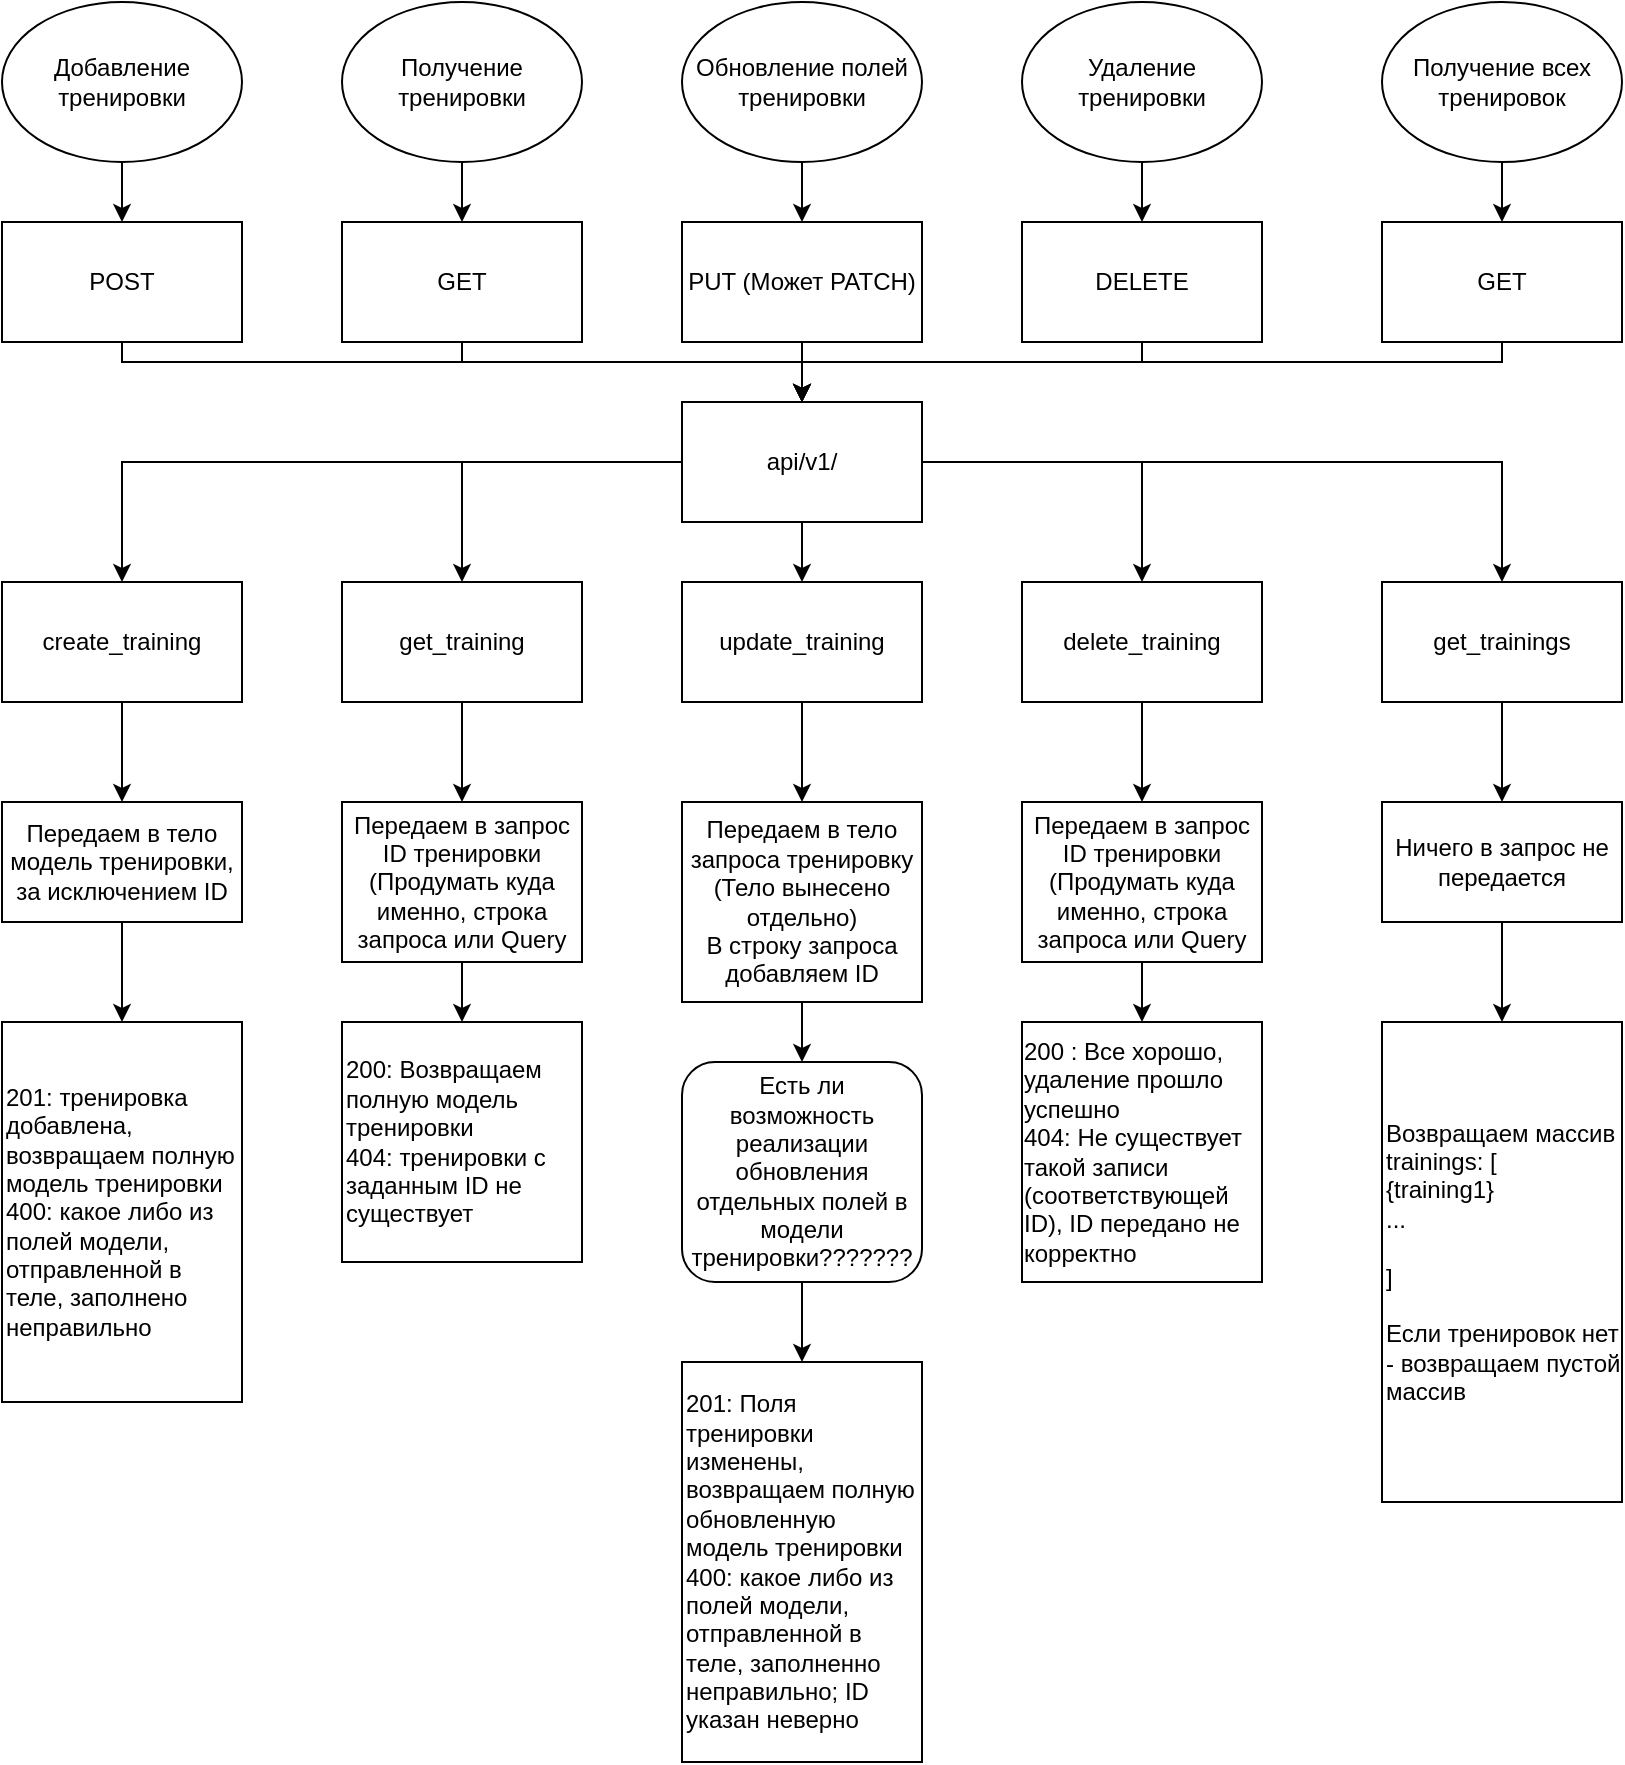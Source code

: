 <mxfile version="21.2.8" type="device" pages="2">
  <diagram name="Страница 1" id="DLbtYKVgdWk_i1spElcp">
    <mxGraphModel dx="1098" dy="838" grid="1" gridSize="10" guides="1" tooltips="1" connect="1" arrows="1" fold="1" page="1" pageScale="1" pageWidth="827" pageHeight="1169" math="0" shadow="0">
      <root>
        <mxCell id="0" />
        <mxCell id="1" parent="0" />
        <mxCell id="ePm7NoNLflwhsm37VKu2-29" style="edgeStyle=orthogonalEdgeStyle;rounded=0;orthogonalLoop=1;jettySize=auto;html=1;" edge="1" parent="1" source="ePm7NoNLflwhsm37VKu2-2" target="ePm7NoNLflwhsm37VKu2-19">
          <mxGeometry relative="1" as="geometry">
            <Array as="points">
              <mxPoint x="69" y="260" />
              <mxPoint x="409" y="260" />
            </Array>
          </mxGeometry>
        </mxCell>
        <mxCell id="ePm7NoNLflwhsm37VKu2-2" value="POST" style="rounded=0;whiteSpace=wrap;html=1;" vertex="1" parent="1">
          <mxGeometry x="9" y="190" width="120" height="60" as="geometry" />
        </mxCell>
        <mxCell id="ePm7NoNLflwhsm37VKu2-28" style="edgeStyle=orthogonalEdgeStyle;rounded=0;orthogonalLoop=1;jettySize=auto;html=1;entryX=0.5;entryY=0;entryDx=0;entryDy=0;" edge="1" parent="1" source="ePm7NoNLflwhsm37VKu2-3" target="ePm7NoNLflwhsm37VKu2-19">
          <mxGeometry relative="1" as="geometry">
            <Array as="points">
              <mxPoint x="239" y="260" />
              <mxPoint x="409" y="260" />
            </Array>
          </mxGeometry>
        </mxCell>
        <mxCell id="ePm7NoNLflwhsm37VKu2-3" value="GET" style="rounded=0;whiteSpace=wrap;html=1;" vertex="1" parent="1">
          <mxGeometry x="179" y="190" width="120" height="60" as="geometry" />
        </mxCell>
        <mxCell id="ePm7NoNLflwhsm37VKu2-27" value="" style="edgeStyle=orthogonalEdgeStyle;rounded=0;orthogonalLoop=1;jettySize=auto;html=1;" edge="1" parent="1" source="ePm7NoNLflwhsm37VKu2-4" target="ePm7NoNLflwhsm37VKu2-19">
          <mxGeometry relative="1" as="geometry" />
        </mxCell>
        <mxCell id="ePm7NoNLflwhsm37VKu2-4" value="PUT (Может PATCH)" style="rounded=0;whiteSpace=wrap;html=1;" vertex="1" parent="1">
          <mxGeometry x="349" y="190" width="120" height="60" as="geometry" />
        </mxCell>
        <mxCell id="ePm7NoNLflwhsm37VKu2-30" style="edgeStyle=orthogonalEdgeStyle;rounded=0;orthogonalLoop=1;jettySize=auto;html=1;" edge="1" parent="1" source="ePm7NoNLflwhsm37VKu2-5" target="ePm7NoNLflwhsm37VKu2-19">
          <mxGeometry relative="1" as="geometry">
            <Array as="points">
              <mxPoint x="579" y="260" />
              <mxPoint x="409" y="260" />
            </Array>
          </mxGeometry>
        </mxCell>
        <mxCell id="ePm7NoNLflwhsm37VKu2-5" value="DELETE" style="rounded=0;whiteSpace=wrap;html=1;" vertex="1" parent="1">
          <mxGeometry x="519" y="190" width="120" height="60" as="geometry" />
        </mxCell>
        <mxCell id="ePm7NoNLflwhsm37VKu2-12" value="" style="edgeStyle=orthogonalEdgeStyle;rounded=0;orthogonalLoop=1;jettySize=auto;html=1;" edge="1" parent="1" source="ePm7NoNLflwhsm37VKu2-6" target="ePm7NoNLflwhsm37VKu2-2">
          <mxGeometry relative="1" as="geometry" />
        </mxCell>
        <mxCell id="ePm7NoNLflwhsm37VKu2-6" value="Добавление тренировки" style="ellipse;whiteSpace=wrap;html=1;" vertex="1" parent="1">
          <mxGeometry x="9" y="80" width="120" height="80" as="geometry" />
        </mxCell>
        <mxCell id="ePm7NoNLflwhsm37VKu2-13" value="" style="edgeStyle=orthogonalEdgeStyle;rounded=0;orthogonalLoop=1;jettySize=auto;html=1;" edge="1" parent="1" source="ePm7NoNLflwhsm37VKu2-7" target="ePm7NoNLflwhsm37VKu2-3">
          <mxGeometry relative="1" as="geometry" />
        </mxCell>
        <mxCell id="ePm7NoNLflwhsm37VKu2-7" value="Получение тренировки" style="ellipse;whiteSpace=wrap;html=1;" vertex="1" parent="1">
          <mxGeometry x="179" y="80" width="120" height="80" as="geometry" />
        </mxCell>
        <mxCell id="ePm7NoNLflwhsm37VKu2-14" value="" style="edgeStyle=orthogonalEdgeStyle;rounded=0;orthogonalLoop=1;jettySize=auto;html=1;" edge="1" parent="1" source="ePm7NoNLflwhsm37VKu2-8" target="ePm7NoNLflwhsm37VKu2-4">
          <mxGeometry relative="1" as="geometry" />
        </mxCell>
        <mxCell id="ePm7NoNLflwhsm37VKu2-8" value="Обновление полей тренировки" style="ellipse;whiteSpace=wrap;html=1;" vertex="1" parent="1">
          <mxGeometry x="349" y="80" width="120" height="80" as="geometry" />
        </mxCell>
        <mxCell id="ePm7NoNLflwhsm37VKu2-15" value="" style="edgeStyle=orthogonalEdgeStyle;rounded=0;orthogonalLoop=1;jettySize=auto;html=1;" edge="1" parent="1" source="ePm7NoNLflwhsm37VKu2-9" target="ePm7NoNLflwhsm37VKu2-5">
          <mxGeometry relative="1" as="geometry" />
        </mxCell>
        <mxCell id="ePm7NoNLflwhsm37VKu2-9" value="Удаление тренировки" style="ellipse;whiteSpace=wrap;html=1;" vertex="1" parent="1">
          <mxGeometry x="519" y="80" width="120" height="80" as="geometry" />
        </mxCell>
        <mxCell id="ePm7NoNLflwhsm37VKu2-16" value="" style="edgeStyle=orthogonalEdgeStyle;rounded=0;orthogonalLoop=1;jettySize=auto;html=1;" edge="1" parent="1" source="ePm7NoNLflwhsm37VKu2-10" target="ePm7NoNLflwhsm37VKu2-11">
          <mxGeometry relative="1" as="geometry" />
        </mxCell>
        <mxCell id="ePm7NoNLflwhsm37VKu2-10" value="Получение всех тренировок" style="ellipse;whiteSpace=wrap;html=1;" vertex="1" parent="1">
          <mxGeometry x="699" y="80" width="120" height="80" as="geometry" />
        </mxCell>
        <mxCell id="ePm7NoNLflwhsm37VKu2-31" style="edgeStyle=orthogonalEdgeStyle;rounded=0;orthogonalLoop=1;jettySize=auto;html=1;" edge="1" parent="1" source="ePm7NoNLflwhsm37VKu2-11" target="ePm7NoNLflwhsm37VKu2-19">
          <mxGeometry relative="1" as="geometry">
            <Array as="points">
              <mxPoint x="759" y="260" />
              <mxPoint x="409" y="260" />
            </Array>
          </mxGeometry>
        </mxCell>
        <mxCell id="ePm7NoNLflwhsm37VKu2-11" value="GET" style="rounded=0;whiteSpace=wrap;html=1;" vertex="1" parent="1">
          <mxGeometry x="699" y="190" width="120" height="60" as="geometry" />
        </mxCell>
        <mxCell id="ePm7NoNLflwhsm37VKu2-32" style="edgeStyle=orthogonalEdgeStyle;rounded=0;orthogonalLoop=1;jettySize=auto;html=1;" edge="1" parent="1" source="ePm7NoNLflwhsm37VKu2-19" target="ePm7NoNLflwhsm37VKu2-22">
          <mxGeometry relative="1" as="geometry" />
        </mxCell>
        <mxCell id="ePm7NoNLflwhsm37VKu2-33" style="edgeStyle=orthogonalEdgeStyle;rounded=0;orthogonalLoop=1;jettySize=auto;html=1;" edge="1" parent="1" source="ePm7NoNLflwhsm37VKu2-19" target="ePm7NoNLflwhsm37VKu2-23">
          <mxGeometry relative="1" as="geometry" />
        </mxCell>
        <mxCell id="ePm7NoNLflwhsm37VKu2-34" value="" style="edgeStyle=orthogonalEdgeStyle;rounded=0;orthogonalLoop=1;jettySize=auto;html=1;" edge="1" parent="1" source="ePm7NoNLflwhsm37VKu2-19" target="ePm7NoNLflwhsm37VKu2-24">
          <mxGeometry relative="1" as="geometry" />
        </mxCell>
        <mxCell id="ePm7NoNLflwhsm37VKu2-35" style="edgeStyle=orthogonalEdgeStyle;rounded=0;orthogonalLoop=1;jettySize=auto;html=1;" edge="1" parent="1" source="ePm7NoNLflwhsm37VKu2-19" target="ePm7NoNLflwhsm37VKu2-25">
          <mxGeometry relative="1" as="geometry" />
        </mxCell>
        <mxCell id="ePm7NoNLflwhsm37VKu2-36" style="edgeStyle=orthogonalEdgeStyle;rounded=0;orthogonalLoop=1;jettySize=auto;html=1;entryX=0.5;entryY=0;entryDx=0;entryDy=0;" edge="1" parent="1" source="ePm7NoNLflwhsm37VKu2-19" target="ePm7NoNLflwhsm37VKu2-26">
          <mxGeometry relative="1" as="geometry" />
        </mxCell>
        <mxCell id="ePm7NoNLflwhsm37VKu2-19" value="api/v1/" style="rounded=0;whiteSpace=wrap;html=1;" vertex="1" parent="1">
          <mxGeometry x="349" y="280" width="120" height="60" as="geometry" />
        </mxCell>
        <mxCell id="ePm7NoNLflwhsm37VKu2-43" value="" style="edgeStyle=orthogonalEdgeStyle;rounded=0;orthogonalLoop=1;jettySize=auto;html=1;" edge="1" parent="1" source="ePm7NoNLflwhsm37VKu2-22" target="ePm7NoNLflwhsm37VKu2-38">
          <mxGeometry relative="1" as="geometry" />
        </mxCell>
        <mxCell id="ePm7NoNLflwhsm37VKu2-22" value="create_training" style="rounded=0;whiteSpace=wrap;html=1;" vertex="1" parent="1">
          <mxGeometry x="9" y="370" width="120" height="60" as="geometry" />
        </mxCell>
        <mxCell id="ePm7NoNLflwhsm37VKu2-44" value="" style="edgeStyle=orthogonalEdgeStyle;rounded=0;orthogonalLoop=1;jettySize=auto;html=1;" edge="1" parent="1" source="ePm7NoNLflwhsm37VKu2-23" target="ePm7NoNLflwhsm37VKu2-39">
          <mxGeometry relative="1" as="geometry" />
        </mxCell>
        <mxCell id="ePm7NoNLflwhsm37VKu2-23" value="get_training" style="rounded=0;whiteSpace=wrap;html=1;" vertex="1" parent="1">
          <mxGeometry x="179" y="370" width="120" height="60" as="geometry" />
        </mxCell>
        <mxCell id="ePm7NoNLflwhsm37VKu2-45" value="" style="edgeStyle=orthogonalEdgeStyle;rounded=0;orthogonalLoop=1;jettySize=auto;html=1;" edge="1" parent="1" source="ePm7NoNLflwhsm37VKu2-24" target="ePm7NoNLflwhsm37VKu2-40">
          <mxGeometry relative="1" as="geometry" />
        </mxCell>
        <mxCell id="ePm7NoNLflwhsm37VKu2-24" value="update_training" style="rounded=0;whiteSpace=wrap;html=1;" vertex="1" parent="1">
          <mxGeometry x="349" y="370" width="120" height="60" as="geometry" />
        </mxCell>
        <mxCell id="ePm7NoNLflwhsm37VKu2-46" value="" style="edgeStyle=orthogonalEdgeStyle;rounded=0;orthogonalLoop=1;jettySize=auto;html=1;" edge="1" parent="1" source="ePm7NoNLflwhsm37VKu2-25" target="ePm7NoNLflwhsm37VKu2-41">
          <mxGeometry relative="1" as="geometry" />
        </mxCell>
        <mxCell id="ePm7NoNLflwhsm37VKu2-25" value="delete_training" style="rounded=0;whiteSpace=wrap;html=1;" vertex="1" parent="1">
          <mxGeometry x="519" y="370" width="120" height="60" as="geometry" />
        </mxCell>
        <mxCell id="ePm7NoNLflwhsm37VKu2-47" value="" style="edgeStyle=orthogonalEdgeStyle;rounded=0;orthogonalLoop=1;jettySize=auto;html=1;" edge="1" parent="1" source="ePm7NoNLflwhsm37VKu2-26" target="ePm7NoNLflwhsm37VKu2-42">
          <mxGeometry relative="1" as="geometry" />
        </mxCell>
        <mxCell id="ePm7NoNLflwhsm37VKu2-26" value="get_trainings" style="rounded=0;whiteSpace=wrap;html=1;" vertex="1" parent="1">
          <mxGeometry x="699" y="370" width="120" height="60" as="geometry" />
        </mxCell>
        <mxCell id="ooP9Urd4mtOMo5Kpr5c1-3" value="" style="edgeStyle=orthogonalEdgeStyle;rounded=0;orthogonalLoop=1;jettySize=auto;html=1;" edge="1" parent="1" source="ePm7NoNLflwhsm37VKu2-38" target="ooP9Urd4mtOMo5Kpr5c1-2">
          <mxGeometry relative="1" as="geometry" />
        </mxCell>
        <mxCell id="ePm7NoNLflwhsm37VKu2-38" value="Передаем в тело модель тренировки, за исключением ID" style="rounded=0;whiteSpace=wrap;html=1;" vertex="1" parent="1">
          <mxGeometry x="9" y="480" width="120" height="60" as="geometry" />
        </mxCell>
        <mxCell id="ooP9Urd4mtOMo5Kpr5c1-8" value="" style="edgeStyle=orthogonalEdgeStyle;rounded=0;orthogonalLoop=1;jettySize=auto;html=1;" edge="1" parent="1" source="ePm7NoNLflwhsm37VKu2-39" target="ooP9Urd4mtOMo5Kpr5c1-7">
          <mxGeometry relative="1" as="geometry" />
        </mxCell>
        <mxCell id="ePm7NoNLflwhsm37VKu2-39" value="Передаем в запрос ID тренировки&lt;br style=&quot;border-color: var(--border-color);&quot;&gt;(Продумать куда именно, строка запроса или Query" style="rounded=0;whiteSpace=wrap;html=1;" vertex="1" parent="1">
          <mxGeometry x="179" y="480" width="120" height="80" as="geometry" />
        </mxCell>
        <mxCell id="ooP9Urd4mtOMo5Kpr5c1-6" value="" style="edgeStyle=orthogonalEdgeStyle;rounded=0;orthogonalLoop=1;jettySize=auto;html=1;" edge="1" parent="1" source="ePm7NoNLflwhsm37VKu2-40" target="ooP9Urd4mtOMo5Kpr5c1-5">
          <mxGeometry relative="1" as="geometry" />
        </mxCell>
        <mxCell id="ePm7NoNLflwhsm37VKu2-40" value="Передаем в тело запроса тренировку&lt;br&gt;(Тело вынесено отдельно)&lt;br&gt;В строку запроса добавляем ID" style="rounded=0;whiteSpace=wrap;html=1;" vertex="1" parent="1">
          <mxGeometry x="349" y="480" width="120" height="100" as="geometry" />
        </mxCell>
        <mxCell id="ooP9Urd4mtOMo5Kpr5c1-1" value="" style="edgeStyle=orthogonalEdgeStyle;rounded=0;orthogonalLoop=1;jettySize=auto;html=1;" edge="1" parent="1" source="ePm7NoNLflwhsm37VKu2-41" target="ePm7NoNLflwhsm37VKu2-50">
          <mxGeometry relative="1" as="geometry" />
        </mxCell>
        <mxCell id="ePm7NoNLflwhsm37VKu2-41" value="Передаем в запрос ID тренировки&lt;br&gt;(Продумать куда именно, строка запроса или Query" style="rounded=0;whiteSpace=wrap;html=1;" vertex="1" parent="1">
          <mxGeometry x="519" y="480" width="120" height="80" as="geometry" />
        </mxCell>
        <mxCell id="ePm7NoNLflwhsm37VKu2-49" value="" style="edgeStyle=orthogonalEdgeStyle;rounded=0;orthogonalLoop=1;jettySize=auto;html=1;" edge="1" parent="1" source="ePm7NoNLflwhsm37VKu2-42" target="ePm7NoNLflwhsm37VKu2-48">
          <mxGeometry relative="1" as="geometry" />
        </mxCell>
        <mxCell id="ePm7NoNLflwhsm37VKu2-42" value="Ничего в запрос не передается" style="rounded=0;whiteSpace=wrap;html=1;" vertex="1" parent="1">
          <mxGeometry x="699" y="480" width="120" height="60" as="geometry" />
        </mxCell>
        <mxCell id="ePm7NoNLflwhsm37VKu2-48" value="Возвращаем массив&lt;br&gt;trainings: [&lt;br&gt;{training1}&lt;br&gt;...&lt;br&gt;&lt;br&gt;]&lt;br&gt;&lt;br&gt;Если тренировок нет - возвращаем пустой массив" style="rounded=0;whiteSpace=wrap;html=1;align=left;" vertex="1" parent="1">
          <mxGeometry x="699" y="590" width="120" height="240" as="geometry" />
        </mxCell>
        <mxCell id="ePm7NoNLflwhsm37VKu2-50" value="&lt;div style=&quot;text-align: left;&quot;&gt;&lt;span style=&quot;background-color: initial;&quot;&gt;200 : Все хорошо, удаление прошло успешно&lt;/span&gt;&lt;/div&gt;&lt;div style=&quot;text-align: left;&quot;&gt;&lt;span style=&quot;background-color: initial;&quot;&gt;404: Не существует такой записи (соответствующей ID), ID передано не корректно&lt;/span&gt;&lt;/div&gt;" style="rounded=0;whiteSpace=wrap;html=1;" vertex="1" parent="1">
          <mxGeometry x="519" y="590" width="120" height="130" as="geometry" />
        </mxCell>
        <mxCell id="ooP9Urd4mtOMo5Kpr5c1-2" value="201: тренировка добавлена, возвращаем полную модель тренировки&lt;br&gt;400: какое либо из полей модели, отправленной в теле, заполнено неправильно" style="rounded=0;whiteSpace=wrap;html=1;align=left;" vertex="1" parent="1">
          <mxGeometry x="9" y="590" width="120" height="190" as="geometry" />
        </mxCell>
        <mxCell id="ooP9Urd4mtOMo5Kpr5c1-10" value="" style="edgeStyle=orthogonalEdgeStyle;rounded=0;orthogonalLoop=1;jettySize=auto;html=1;" edge="1" parent="1" source="ooP9Urd4mtOMo5Kpr5c1-5" target="ooP9Urd4mtOMo5Kpr5c1-9">
          <mxGeometry relative="1" as="geometry" />
        </mxCell>
        <mxCell id="ooP9Urd4mtOMo5Kpr5c1-5" value="Есть ли возможность реализации обновления отдельных полей в модели тренировки???????" style="rounded=1;whiteSpace=wrap;html=1;" vertex="1" parent="1">
          <mxGeometry x="349" y="610" width="120" height="110" as="geometry" />
        </mxCell>
        <mxCell id="ooP9Urd4mtOMo5Kpr5c1-7" value="200: Возвращаем полную модель тренировки&lt;br&gt;404: тренировки с заданным ID не существует" style="rounded=0;whiteSpace=wrap;html=1;align=left;" vertex="1" parent="1">
          <mxGeometry x="179" y="590" width="120" height="120" as="geometry" />
        </mxCell>
        <mxCell id="ooP9Urd4mtOMo5Kpr5c1-9" value="201: Поля тренировки изменены, возвращаем полную обновленную модель тренировки&lt;br&gt;400: какое либо из полей модели, отправленной в теле, заполненно неправильно; ID указан неверно" style="rounded=0;whiteSpace=wrap;html=1;align=left;" vertex="1" parent="1">
          <mxGeometry x="349" y="760" width="120" height="200" as="geometry" />
        </mxCell>
      </root>
    </mxGraphModel>
  </diagram>
  <diagram id="eraPwUNt43AHqkm0PBcv" name="Тело события">
    <mxGraphModel dx="1098" dy="838" grid="1" gridSize="10" guides="1" tooltips="1" connect="1" arrows="1" fold="1" page="1" pageScale="1" pageWidth="827" pageHeight="1169" math="0" shadow="0">
      <root>
        <mxCell id="0" />
        <mxCell id="1" parent="0" />
        <mxCell id="dU7wPzOPptCY1-y9AALO-1" value="&lt;h1&gt;Heading&lt;/h1&gt;&lt;p&gt;Lorem ipsum dolor sit amet, consectetur adipisicing elit, sed do eiusmod tempor incididunt ut labore et dolore magna aliqua.&lt;/p&gt;" style="text;html=1;strokeColor=none;fillColor=none;spacing=5;spacingTop=-20;whiteSpace=wrap;overflow=hidden;rounded=0;" vertex="1" parent="1">
          <mxGeometry x="90" y="40" width="190" height="120" as="geometry" />
        </mxCell>
      </root>
    </mxGraphModel>
  </diagram>
</mxfile>
